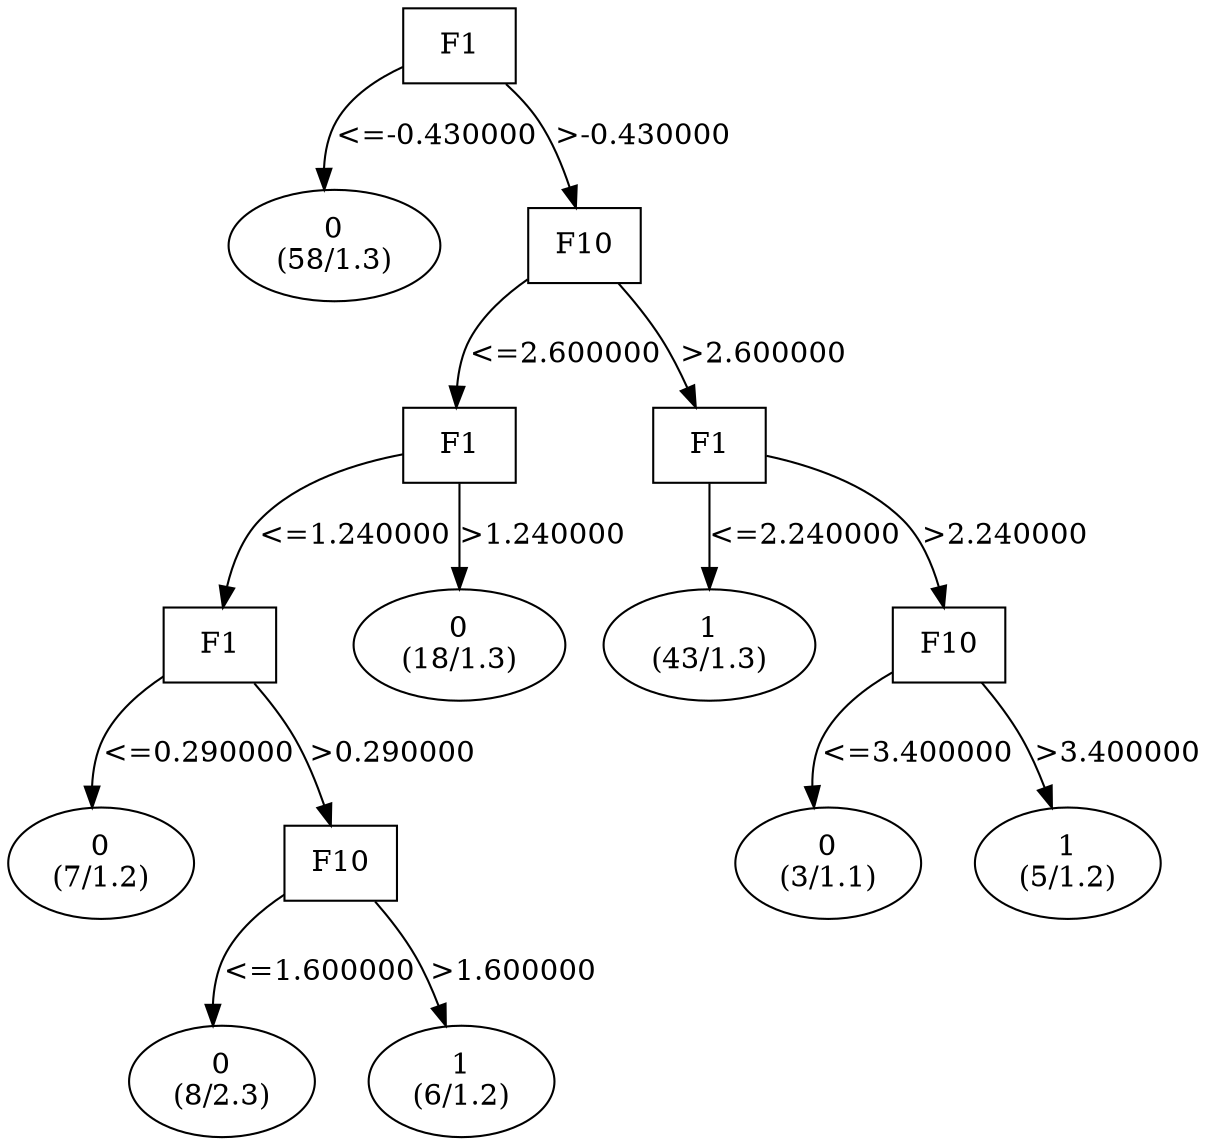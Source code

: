 digraph YaDT {
n0 [ shape=box, label="F1\n"]
n0 -> n1 [label="<=-0.430000"]
n1 [ shape=ellipse, label="0\n(58/1.3)"]
n0 -> n2 [label=">-0.430000"]
n2 [ shape=box, label="F10\n"]
n2 -> n3 [label="<=2.600000"]
n3 [ shape=box, label="F1\n"]
n3 -> n4 [label="<=1.240000"]
n4 [ shape=box, label="F1\n"]
n4 -> n5 [label="<=0.290000"]
n5 [ shape=ellipse, label="0\n(7/1.2)"]
n4 -> n6 [label=">0.290000"]
n6 [ shape=box, label="F10\n"]
n6 -> n7 [label="<=1.600000"]
n7 [ shape=ellipse, label="0\n(8/2.3)"]
n6 -> n8 [label=">1.600000"]
n8 [ shape=ellipse, label="1\n(6/1.2)"]
n3 -> n11 [label=">1.240000"]
n11 [ shape=ellipse, label="0\n(18/1.3)"]
n2 -> n13 [label=">2.600000"]
n13 [ shape=box, label="F1\n"]
n13 -> n14 [label="<=2.240000"]
n14 [ shape=ellipse, label="1\n(43/1.3)"]
n13 -> n15 [label=">2.240000"]
n15 [ shape=box, label="F10\n"]
n15 -> n16 [label="<=3.400000"]
n16 [ shape=ellipse, label="0\n(3/1.1)"]
n15 -> n17 [label=">3.400000"]
n17 [ shape=ellipse, label="1\n(5/1.2)"]
}

